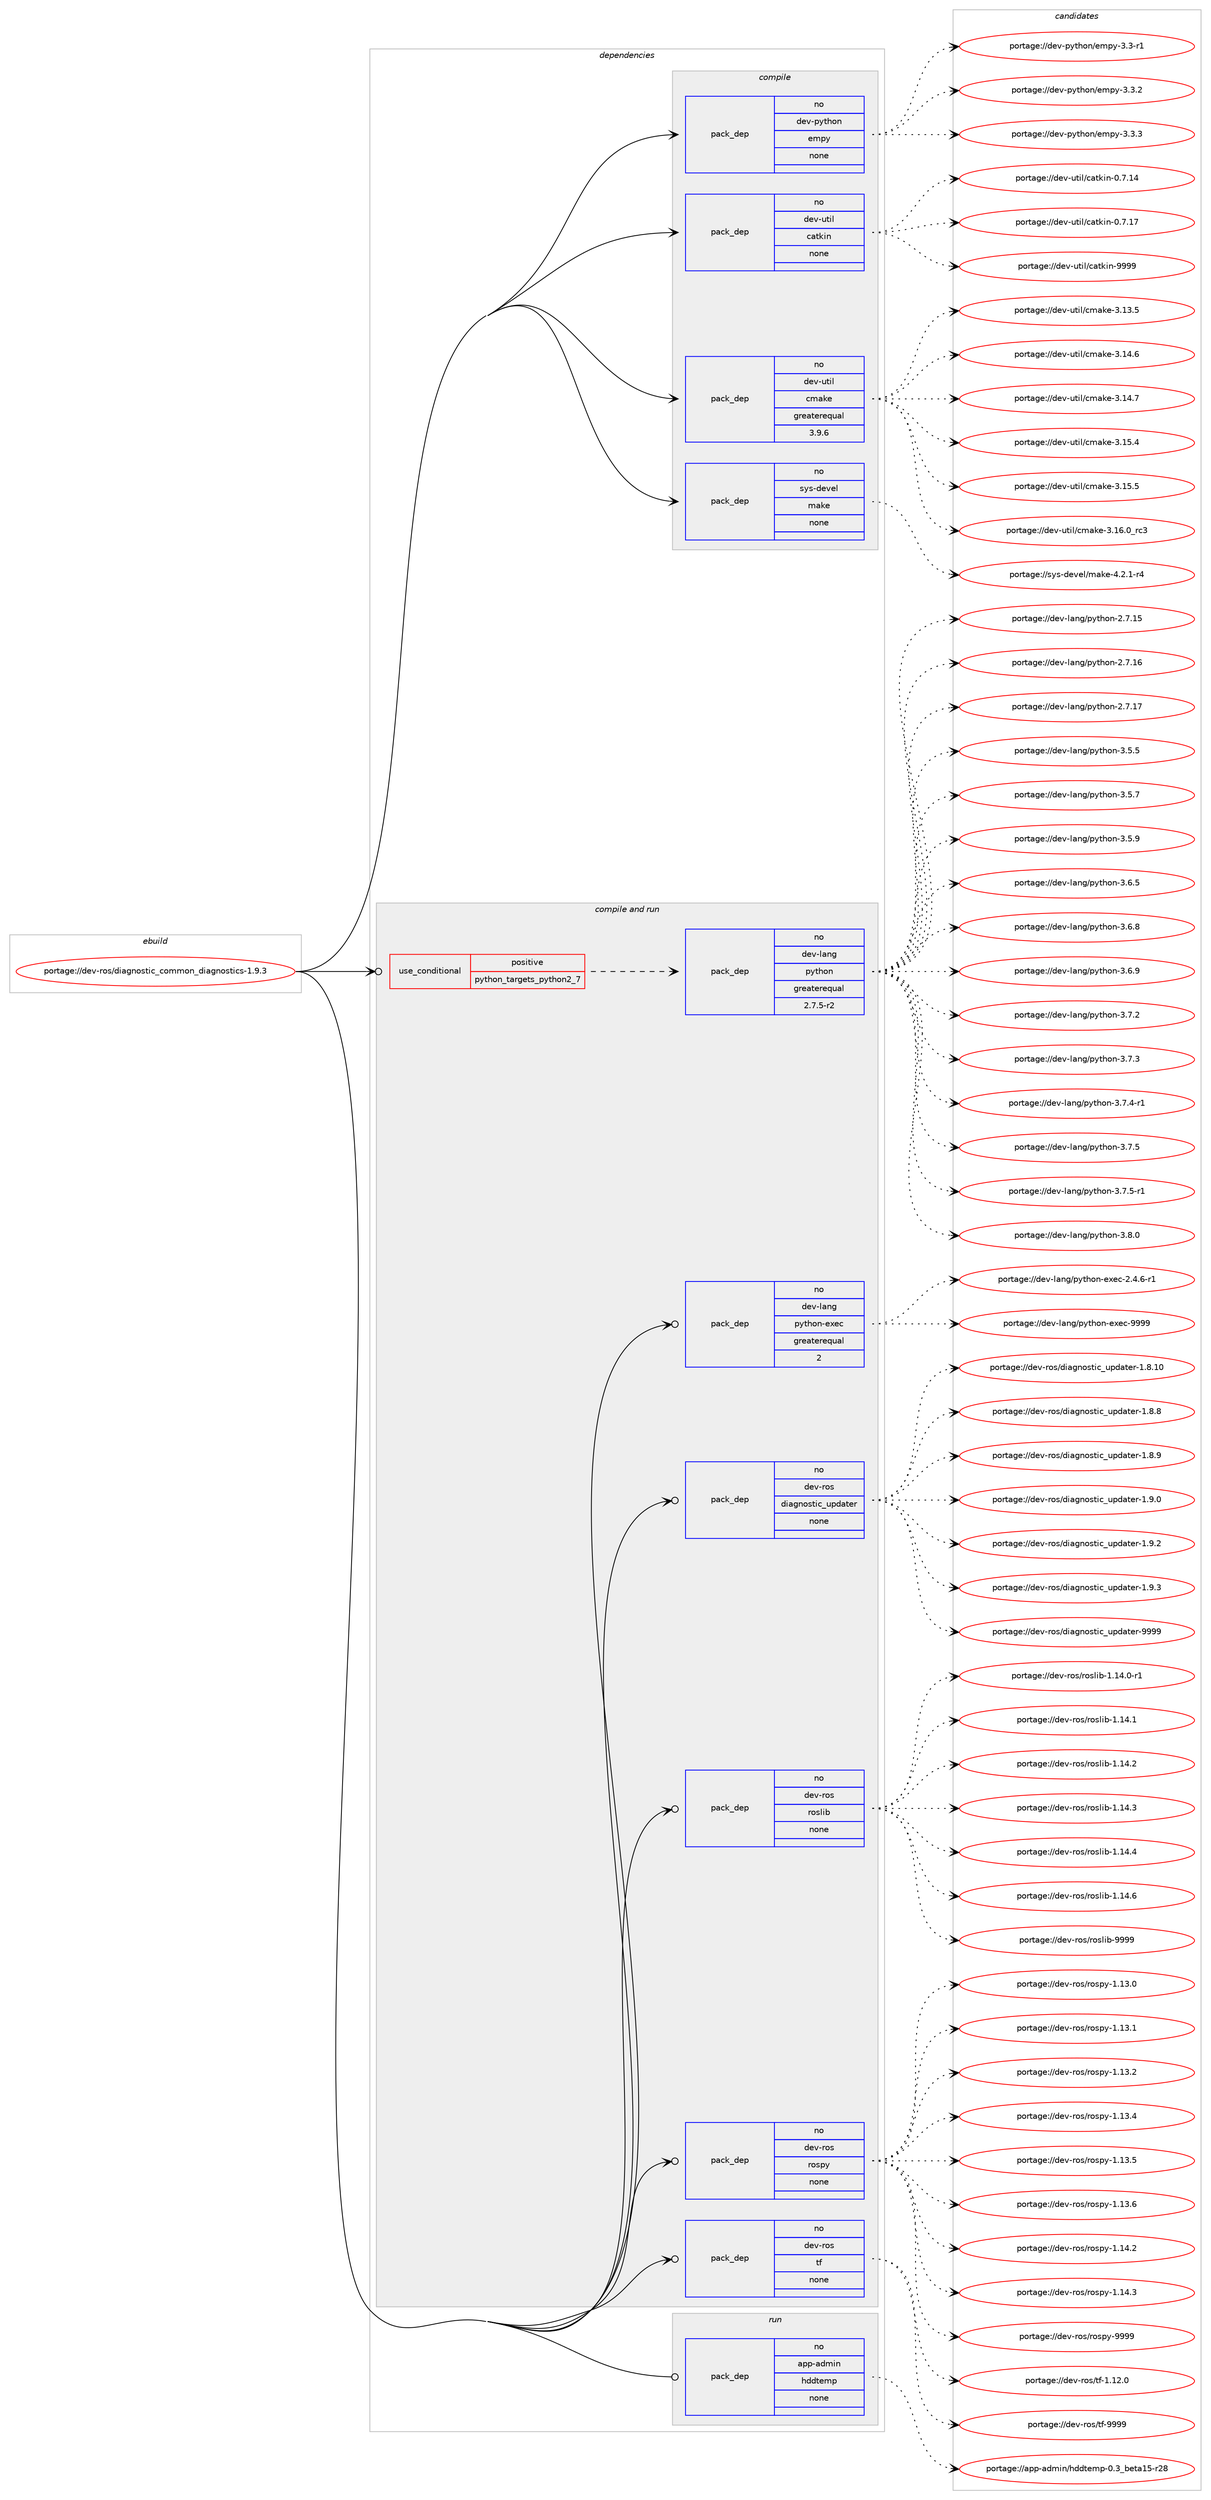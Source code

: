 digraph prolog {

# *************
# Graph options
# *************

newrank=true;
concentrate=true;
compound=true;
graph [rankdir=LR,fontname=Helvetica,fontsize=10,ranksep=1.5];#, ranksep=2.5, nodesep=0.2];
edge  [arrowhead=vee];
node  [fontname=Helvetica,fontsize=10];

# **********
# The ebuild
# **********

subgraph cluster_leftcol {
color=gray;
rank=same;
label=<<i>ebuild</i>>;
id [label="portage://dev-ros/diagnostic_common_diagnostics-1.9.3", color=red, width=4, href="../dev-ros/diagnostic_common_diagnostics-1.9.3.svg"];
}

# ****************
# The dependencies
# ****************

subgraph cluster_midcol {
color=gray;
label=<<i>dependencies</i>>;
subgraph cluster_compile {
fillcolor="#eeeeee";
style=filled;
label=<<i>compile</i>>;
subgraph pack140246 {
dependency186044 [label=<<TABLE BORDER="0" CELLBORDER="1" CELLSPACING="0" CELLPADDING="4" WIDTH="220"><TR><TD ROWSPAN="6" CELLPADDING="30">pack_dep</TD></TR><TR><TD WIDTH="110">no</TD></TR><TR><TD>dev-python</TD></TR><TR><TD>empy</TD></TR><TR><TD>none</TD></TR><TR><TD></TD></TR></TABLE>>, shape=none, color=blue];
}
id:e -> dependency186044:w [weight=20,style="solid",arrowhead="vee"];
subgraph pack140247 {
dependency186045 [label=<<TABLE BORDER="0" CELLBORDER="1" CELLSPACING="0" CELLPADDING="4" WIDTH="220"><TR><TD ROWSPAN="6" CELLPADDING="30">pack_dep</TD></TR><TR><TD WIDTH="110">no</TD></TR><TR><TD>dev-util</TD></TR><TR><TD>catkin</TD></TR><TR><TD>none</TD></TR><TR><TD></TD></TR></TABLE>>, shape=none, color=blue];
}
id:e -> dependency186045:w [weight=20,style="solid",arrowhead="vee"];
subgraph pack140248 {
dependency186046 [label=<<TABLE BORDER="0" CELLBORDER="1" CELLSPACING="0" CELLPADDING="4" WIDTH="220"><TR><TD ROWSPAN="6" CELLPADDING="30">pack_dep</TD></TR><TR><TD WIDTH="110">no</TD></TR><TR><TD>dev-util</TD></TR><TR><TD>cmake</TD></TR><TR><TD>greaterequal</TD></TR><TR><TD>3.9.6</TD></TR></TABLE>>, shape=none, color=blue];
}
id:e -> dependency186046:w [weight=20,style="solid",arrowhead="vee"];
subgraph pack140249 {
dependency186047 [label=<<TABLE BORDER="0" CELLBORDER="1" CELLSPACING="0" CELLPADDING="4" WIDTH="220"><TR><TD ROWSPAN="6" CELLPADDING="30">pack_dep</TD></TR><TR><TD WIDTH="110">no</TD></TR><TR><TD>sys-devel</TD></TR><TR><TD>make</TD></TR><TR><TD>none</TD></TR><TR><TD></TD></TR></TABLE>>, shape=none, color=blue];
}
id:e -> dependency186047:w [weight=20,style="solid",arrowhead="vee"];
}
subgraph cluster_compileandrun {
fillcolor="#eeeeee";
style=filled;
label=<<i>compile and run</i>>;
subgraph cond42372 {
dependency186048 [label=<<TABLE BORDER="0" CELLBORDER="1" CELLSPACING="0" CELLPADDING="4"><TR><TD ROWSPAN="3" CELLPADDING="10">use_conditional</TD></TR><TR><TD>positive</TD></TR><TR><TD>python_targets_python2_7</TD></TR></TABLE>>, shape=none, color=red];
subgraph pack140250 {
dependency186049 [label=<<TABLE BORDER="0" CELLBORDER="1" CELLSPACING="0" CELLPADDING="4" WIDTH="220"><TR><TD ROWSPAN="6" CELLPADDING="30">pack_dep</TD></TR><TR><TD WIDTH="110">no</TD></TR><TR><TD>dev-lang</TD></TR><TR><TD>python</TD></TR><TR><TD>greaterequal</TD></TR><TR><TD>2.7.5-r2</TD></TR></TABLE>>, shape=none, color=blue];
}
dependency186048:e -> dependency186049:w [weight=20,style="dashed",arrowhead="vee"];
}
id:e -> dependency186048:w [weight=20,style="solid",arrowhead="odotvee"];
subgraph pack140251 {
dependency186050 [label=<<TABLE BORDER="0" CELLBORDER="1" CELLSPACING="0" CELLPADDING="4" WIDTH="220"><TR><TD ROWSPAN="6" CELLPADDING="30">pack_dep</TD></TR><TR><TD WIDTH="110">no</TD></TR><TR><TD>dev-lang</TD></TR><TR><TD>python-exec</TD></TR><TR><TD>greaterequal</TD></TR><TR><TD>2</TD></TR></TABLE>>, shape=none, color=blue];
}
id:e -> dependency186050:w [weight=20,style="solid",arrowhead="odotvee"];
subgraph pack140252 {
dependency186051 [label=<<TABLE BORDER="0" CELLBORDER="1" CELLSPACING="0" CELLPADDING="4" WIDTH="220"><TR><TD ROWSPAN="6" CELLPADDING="30">pack_dep</TD></TR><TR><TD WIDTH="110">no</TD></TR><TR><TD>dev-ros</TD></TR><TR><TD>diagnostic_updater</TD></TR><TR><TD>none</TD></TR><TR><TD></TD></TR></TABLE>>, shape=none, color=blue];
}
id:e -> dependency186051:w [weight=20,style="solid",arrowhead="odotvee"];
subgraph pack140253 {
dependency186052 [label=<<TABLE BORDER="0" CELLBORDER="1" CELLSPACING="0" CELLPADDING="4" WIDTH="220"><TR><TD ROWSPAN="6" CELLPADDING="30">pack_dep</TD></TR><TR><TD WIDTH="110">no</TD></TR><TR><TD>dev-ros</TD></TR><TR><TD>roslib</TD></TR><TR><TD>none</TD></TR><TR><TD></TD></TR></TABLE>>, shape=none, color=blue];
}
id:e -> dependency186052:w [weight=20,style="solid",arrowhead="odotvee"];
subgraph pack140254 {
dependency186053 [label=<<TABLE BORDER="0" CELLBORDER="1" CELLSPACING="0" CELLPADDING="4" WIDTH="220"><TR><TD ROWSPAN="6" CELLPADDING="30">pack_dep</TD></TR><TR><TD WIDTH="110">no</TD></TR><TR><TD>dev-ros</TD></TR><TR><TD>rospy</TD></TR><TR><TD>none</TD></TR><TR><TD></TD></TR></TABLE>>, shape=none, color=blue];
}
id:e -> dependency186053:w [weight=20,style="solid",arrowhead="odotvee"];
subgraph pack140255 {
dependency186054 [label=<<TABLE BORDER="0" CELLBORDER="1" CELLSPACING="0" CELLPADDING="4" WIDTH="220"><TR><TD ROWSPAN="6" CELLPADDING="30">pack_dep</TD></TR><TR><TD WIDTH="110">no</TD></TR><TR><TD>dev-ros</TD></TR><TR><TD>tf</TD></TR><TR><TD>none</TD></TR><TR><TD></TD></TR></TABLE>>, shape=none, color=blue];
}
id:e -> dependency186054:w [weight=20,style="solid",arrowhead="odotvee"];
}
subgraph cluster_run {
fillcolor="#eeeeee";
style=filled;
label=<<i>run</i>>;
subgraph pack140256 {
dependency186055 [label=<<TABLE BORDER="0" CELLBORDER="1" CELLSPACING="0" CELLPADDING="4" WIDTH="220"><TR><TD ROWSPAN="6" CELLPADDING="30">pack_dep</TD></TR><TR><TD WIDTH="110">no</TD></TR><TR><TD>app-admin</TD></TR><TR><TD>hddtemp</TD></TR><TR><TD>none</TD></TR><TR><TD></TD></TR></TABLE>>, shape=none, color=blue];
}
id:e -> dependency186055:w [weight=20,style="solid",arrowhead="odot"];
}
}

# **************
# The candidates
# **************

subgraph cluster_choices {
rank=same;
color=gray;
label=<<i>candidates</i>>;

subgraph choice140246 {
color=black;
nodesep=1;
choiceportage1001011184511212111610411111047101109112121455146514511449 [label="portage://dev-python/empy-3.3-r1", color=red, width=4,href="../dev-python/empy-3.3-r1.svg"];
choiceportage1001011184511212111610411111047101109112121455146514650 [label="portage://dev-python/empy-3.3.2", color=red, width=4,href="../dev-python/empy-3.3.2.svg"];
choiceportage1001011184511212111610411111047101109112121455146514651 [label="portage://dev-python/empy-3.3.3", color=red, width=4,href="../dev-python/empy-3.3.3.svg"];
dependency186044:e -> choiceportage1001011184511212111610411111047101109112121455146514511449:w [style=dotted,weight="100"];
dependency186044:e -> choiceportage1001011184511212111610411111047101109112121455146514650:w [style=dotted,weight="100"];
dependency186044:e -> choiceportage1001011184511212111610411111047101109112121455146514651:w [style=dotted,weight="100"];
}
subgraph choice140247 {
color=black;
nodesep=1;
choiceportage1001011184511711610510847999711610710511045484655464952 [label="portage://dev-util/catkin-0.7.14", color=red, width=4,href="../dev-util/catkin-0.7.14.svg"];
choiceportage1001011184511711610510847999711610710511045484655464955 [label="portage://dev-util/catkin-0.7.17", color=red, width=4,href="../dev-util/catkin-0.7.17.svg"];
choiceportage100101118451171161051084799971161071051104557575757 [label="portage://dev-util/catkin-9999", color=red, width=4,href="../dev-util/catkin-9999.svg"];
dependency186045:e -> choiceportage1001011184511711610510847999711610710511045484655464952:w [style=dotted,weight="100"];
dependency186045:e -> choiceportage1001011184511711610510847999711610710511045484655464955:w [style=dotted,weight="100"];
dependency186045:e -> choiceportage100101118451171161051084799971161071051104557575757:w [style=dotted,weight="100"];
}
subgraph choice140248 {
color=black;
nodesep=1;
choiceportage1001011184511711610510847991099710710145514649514653 [label="portage://dev-util/cmake-3.13.5", color=red, width=4,href="../dev-util/cmake-3.13.5.svg"];
choiceportage1001011184511711610510847991099710710145514649524654 [label="portage://dev-util/cmake-3.14.6", color=red, width=4,href="../dev-util/cmake-3.14.6.svg"];
choiceportage1001011184511711610510847991099710710145514649524655 [label="portage://dev-util/cmake-3.14.7", color=red, width=4,href="../dev-util/cmake-3.14.7.svg"];
choiceportage1001011184511711610510847991099710710145514649534652 [label="portage://dev-util/cmake-3.15.4", color=red, width=4,href="../dev-util/cmake-3.15.4.svg"];
choiceportage1001011184511711610510847991099710710145514649534653 [label="portage://dev-util/cmake-3.15.5", color=red, width=4,href="../dev-util/cmake-3.15.5.svg"];
choiceportage1001011184511711610510847991099710710145514649544648951149951 [label="portage://dev-util/cmake-3.16.0_rc3", color=red, width=4,href="../dev-util/cmake-3.16.0_rc3.svg"];
dependency186046:e -> choiceportage1001011184511711610510847991099710710145514649514653:w [style=dotted,weight="100"];
dependency186046:e -> choiceportage1001011184511711610510847991099710710145514649524654:w [style=dotted,weight="100"];
dependency186046:e -> choiceportage1001011184511711610510847991099710710145514649524655:w [style=dotted,weight="100"];
dependency186046:e -> choiceportage1001011184511711610510847991099710710145514649534652:w [style=dotted,weight="100"];
dependency186046:e -> choiceportage1001011184511711610510847991099710710145514649534653:w [style=dotted,weight="100"];
dependency186046:e -> choiceportage1001011184511711610510847991099710710145514649544648951149951:w [style=dotted,weight="100"];
}
subgraph choice140249 {
color=black;
nodesep=1;
choiceportage1151211154510010111810110847109971071014552465046494511452 [label="portage://sys-devel/make-4.2.1-r4", color=red, width=4,href="../sys-devel/make-4.2.1-r4.svg"];
dependency186047:e -> choiceportage1151211154510010111810110847109971071014552465046494511452:w [style=dotted,weight="100"];
}
subgraph choice140250 {
color=black;
nodesep=1;
choiceportage10010111845108971101034711212111610411111045504655464953 [label="portage://dev-lang/python-2.7.15", color=red, width=4,href="../dev-lang/python-2.7.15.svg"];
choiceportage10010111845108971101034711212111610411111045504655464954 [label="portage://dev-lang/python-2.7.16", color=red, width=4,href="../dev-lang/python-2.7.16.svg"];
choiceportage10010111845108971101034711212111610411111045504655464955 [label="portage://dev-lang/python-2.7.17", color=red, width=4,href="../dev-lang/python-2.7.17.svg"];
choiceportage100101118451089711010347112121116104111110455146534653 [label="portage://dev-lang/python-3.5.5", color=red, width=4,href="../dev-lang/python-3.5.5.svg"];
choiceportage100101118451089711010347112121116104111110455146534655 [label="portage://dev-lang/python-3.5.7", color=red, width=4,href="../dev-lang/python-3.5.7.svg"];
choiceportage100101118451089711010347112121116104111110455146534657 [label="portage://dev-lang/python-3.5.9", color=red, width=4,href="../dev-lang/python-3.5.9.svg"];
choiceportage100101118451089711010347112121116104111110455146544653 [label="portage://dev-lang/python-3.6.5", color=red, width=4,href="../dev-lang/python-3.6.5.svg"];
choiceportage100101118451089711010347112121116104111110455146544656 [label="portage://dev-lang/python-3.6.8", color=red, width=4,href="../dev-lang/python-3.6.8.svg"];
choiceportage100101118451089711010347112121116104111110455146544657 [label="portage://dev-lang/python-3.6.9", color=red, width=4,href="../dev-lang/python-3.6.9.svg"];
choiceportage100101118451089711010347112121116104111110455146554650 [label="portage://dev-lang/python-3.7.2", color=red, width=4,href="../dev-lang/python-3.7.2.svg"];
choiceportage100101118451089711010347112121116104111110455146554651 [label="portage://dev-lang/python-3.7.3", color=red, width=4,href="../dev-lang/python-3.7.3.svg"];
choiceportage1001011184510897110103471121211161041111104551465546524511449 [label="portage://dev-lang/python-3.7.4-r1", color=red, width=4,href="../dev-lang/python-3.7.4-r1.svg"];
choiceportage100101118451089711010347112121116104111110455146554653 [label="portage://dev-lang/python-3.7.5", color=red, width=4,href="../dev-lang/python-3.7.5.svg"];
choiceportage1001011184510897110103471121211161041111104551465546534511449 [label="portage://dev-lang/python-3.7.5-r1", color=red, width=4,href="../dev-lang/python-3.7.5-r1.svg"];
choiceportage100101118451089711010347112121116104111110455146564648 [label="portage://dev-lang/python-3.8.0", color=red, width=4,href="../dev-lang/python-3.8.0.svg"];
dependency186049:e -> choiceportage10010111845108971101034711212111610411111045504655464953:w [style=dotted,weight="100"];
dependency186049:e -> choiceportage10010111845108971101034711212111610411111045504655464954:w [style=dotted,weight="100"];
dependency186049:e -> choiceportage10010111845108971101034711212111610411111045504655464955:w [style=dotted,weight="100"];
dependency186049:e -> choiceportage100101118451089711010347112121116104111110455146534653:w [style=dotted,weight="100"];
dependency186049:e -> choiceportage100101118451089711010347112121116104111110455146534655:w [style=dotted,weight="100"];
dependency186049:e -> choiceportage100101118451089711010347112121116104111110455146534657:w [style=dotted,weight="100"];
dependency186049:e -> choiceportage100101118451089711010347112121116104111110455146544653:w [style=dotted,weight="100"];
dependency186049:e -> choiceportage100101118451089711010347112121116104111110455146544656:w [style=dotted,weight="100"];
dependency186049:e -> choiceportage100101118451089711010347112121116104111110455146544657:w [style=dotted,weight="100"];
dependency186049:e -> choiceportage100101118451089711010347112121116104111110455146554650:w [style=dotted,weight="100"];
dependency186049:e -> choiceportage100101118451089711010347112121116104111110455146554651:w [style=dotted,weight="100"];
dependency186049:e -> choiceportage1001011184510897110103471121211161041111104551465546524511449:w [style=dotted,weight="100"];
dependency186049:e -> choiceportage100101118451089711010347112121116104111110455146554653:w [style=dotted,weight="100"];
dependency186049:e -> choiceportage1001011184510897110103471121211161041111104551465546534511449:w [style=dotted,weight="100"];
dependency186049:e -> choiceportage100101118451089711010347112121116104111110455146564648:w [style=dotted,weight="100"];
}
subgraph choice140251 {
color=black;
nodesep=1;
choiceportage10010111845108971101034711212111610411111045101120101994550465246544511449 [label="portage://dev-lang/python-exec-2.4.6-r1", color=red, width=4,href="../dev-lang/python-exec-2.4.6-r1.svg"];
choiceportage10010111845108971101034711212111610411111045101120101994557575757 [label="portage://dev-lang/python-exec-9999", color=red, width=4,href="../dev-lang/python-exec-9999.svg"];
dependency186050:e -> choiceportage10010111845108971101034711212111610411111045101120101994550465246544511449:w [style=dotted,weight="100"];
dependency186050:e -> choiceportage10010111845108971101034711212111610411111045101120101994557575757:w [style=dotted,weight="100"];
}
subgraph choice140252 {
color=black;
nodesep=1;
choiceportage10010111845114111115471001059710311011111511610599951171121009711610111445494656464948 [label="portage://dev-ros/diagnostic_updater-1.8.10", color=red, width=4,href="../dev-ros/diagnostic_updater-1.8.10.svg"];
choiceportage100101118451141111154710010597103110111115116105999511711210097116101114454946564656 [label="portage://dev-ros/diagnostic_updater-1.8.8", color=red, width=4,href="../dev-ros/diagnostic_updater-1.8.8.svg"];
choiceportage100101118451141111154710010597103110111115116105999511711210097116101114454946564657 [label="portage://dev-ros/diagnostic_updater-1.8.9", color=red, width=4,href="../dev-ros/diagnostic_updater-1.8.9.svg"];
choiceportage100101118451141111154710010597103110111115116105999511711210097116101114454946574648 [label="portage://dev-ros/diagnostic_updater-1.9.0", color=red, width=4,href="../dev-ros/diagnostic_updater-1.9.0.svg"];
choiceportage100101118451141111154710010597103110111115116105999511711210097116101114454946574650 [label="portage://dev-ros/diagnostic_updater-1.9.2", color=red, width=4,href="../dev-ros/diagnostic_updater-1.9.2.svg"];
choiceportage100101118451141111154710010597103110111115116105999511711210097116101114454946574651 [label="portage://dev-ros/diagnostic_updater-1.9.3", color=red, width=4,href="../dev-ros/diagnostic_updater-1.9.3.svg"];
choiceportage1001011184511411111547100105971031101111151161059995117112100971161011144557575757 [label="portage://dev-ros/diagnostic_updater-9999", color=red, width=4,href="../dev-ros/diagnostic_updater-9999.svg"];
dependency186051:e -> choiceportage10010111845114111115471001059710311011111511610599951171121009711610111445494656464948:w [style=dotted,weight="100"];
dependency186051:e -> choiceportage100101118451141111154710010597103110111115116105999511711210097116101114454946564656:w [style=dotted,weight="100"];
dependency186051:e -> choiceportage100101118451141111154710010597103110111115116105999511711210097116101114454946564657:w [style=dotted,weight="100"];
dependency186051:e -> choiceportage100101118451141111154710010597103110111115116105999511711210097116101114454946574648:w [style=dotted,weight="100"];
dependency186051:e -> choiceportage100101118451141111154710010597103110111115116105999511711210097116101114454946574650:w [style=dotted,weight="100"];
dependency186051:e -> choiceportage100101118451141111154710010597103110111115116105999511711210097116101114454946574651:w [style=dotted,weight="100"];
dependency186051:e -> choiceportage1001011184511411111547100105971031101111151161059995117112100971161011144557575757:w [style=dotted,weight="100"];
}
subgraph choice140253 {
color=black;
nodesep=1;
choiceportage100101118451141111154711411111510810598454946495246484511449 [label="portage://dev-ros/roslib-1.14.0-r1", color=red, width=4,href="../dev-ros/roslib-1.14.0-r1.svg"];
choiceportage10010111845114111115471141111151081059845494649524649 [label="portage://dev-ros/roslib-1.14.1", color=red, width=4,href="../dev-ros/roslib-1.14.1.svg"];
choiceportage10010111845114111115471141111151081059845494649524650 [label="portage://dev-ros/roslib-1.14.2", color=red, width=4,href="../dev-ros/roslib-1.14.2.svg"];
choiceportage10010111845114111115471141111151081059845494649524651 [label="portage://dev-ros/roslib-1.14.3", color=red, width=4,href="../dev-ros/roslib-1.14.3.svg"];
choiceportage10010111845114111115471141111151081059845494649524652 [label="portage://dev-ros/roslib-1.14.4", color=red, width=4,href="../dev-ros/roslib-1.14.4.svg"];
choiceportage10010111845114111115471141111151081059845494649524654 [label="portage://dev-ros/roslib-1.14.6", color=red, width=4,href="../dev-ros/roslib-1.14.6.svg"];
choiceportage1001011184511411111547114111115108105984557575757 [label="portage://dev-ros/roslib-9999", color=red, width=4,href="../dev-ros/roslib-9999.svg"];
dependency186052:e -> choiceportage100101118451141111154711411111510810598454946495246484511449:w [style=dotted,weight="100"];
dependency186052:e -> choiceportage10010111845114111115471141111151081059845494649524649:w [style=dotted,weight="100"];
dependency186052:e -> choiceportage10010111845114111115471141111151081059845494649524650:w [style=dotted,weight="100"];
dependency186052:e -> choiceportage10010111845114111115471141111151081059845494649524651:w [style=dotted,weight="100"];
dependency186052:e -> choiceportage10010111845114111115471141111151081059845494649524652:w [style=dotted,weight="100"];
dependency186052:e -> choiceportage10010111845114111115471141111151081059845494649524654:w [style=dotted,weight="100"];
dependency186052:e -> choiceportage1001011184511411111547114111115108105984557575757:w [style=dotted,weight="100"];
}
subgraph choice140254 {
color=black;
nodesep=1;
choiceportage100101118451141111154711411111511212145494649514648 [label="portage://dev-ros/rospy-1.13.0", color=red, width=4,href="../dev-ros/rospy-1.13.0.svg"];
choiceportage100101118451141111154711411111511212145494649514649 [label="portage://dev-ros/rospy-1.13.1", color=red, width=4,href="../dev-ros/rospy-1.13.1.svg"];
choiceportage100101118451141111154711411111511212145494649514650 [label="portage://dev-ros/rospy-1.13.2", color=red, width=4,href="../dev-ros/rospy-1.13.2.svg"];
choiceportage100101118451141111154711411111511212145494649514652 [label="portage://dev-ros/rospy-1.13.4", color=red, width=4,href="../dev-ros/rospy-1.13.4.svg"];
choiceportage100101118451141111154711411111511212145494649514653 [label="portage://dev-ros/rospy-1.13.5", color=red, width=4,href="../dev-ros/rospy-1.13.5.svg"];
choiceportage100101118451141111154711411111511212145494649514654 [label="portage://dev-ros/rospy-1.13.6", color=red, width=4,href="../dev-ros/rospy-1.13.6.svg"];
choiceportage100101118451141111154711411111511212145494649524650 [label="portage://dev-ros/rospy-1.14.2", color=red, width=4,href="../dev-ros/rospy-1.14.2.svg"];
choiceportage100101118451141111154711411111511212145494649524651 [label="portage://dev-ros/rospy-1.14.3", color=red, width=4,href="../dev-ros/rospy-1.14.3.svg"];
choiceportage10010111845114111115471141111151121214557575757 [label="portage://dev-ros/rospy-9999", color=red, width=4,href="../dev-ros/rospy-9999.svg"];
dependency186053:e -> choiceportage100101118451141111154711411111511212145494649514648:w [style=dotted,weight="100"];
dependency186053:e -> choiceportage100101118451141111154711411111511212145494649514649:w [style=dotted,weight="100"];
dependency186053:e -> choiceportage100101118451141111154711411111511212145494649514650:w [style=dotted,weight="100"];
dependency186053:e -> choiceportage100101118451141111154711411111511212145494649514652:w [style=dotted,weight="100"];
dependency186053:e -> choiceportage100101118451141111154711411111511212145494649514653:w [style=dotted,weight="100"];
dependency186053:e -> choiceportage100101118451141111154711411111511212145494649514654:w [style=dotted,weight="100"];
dependency186053:e -> choiceportage100101118451141111154711411111511212145494649524650:w [style=dotted,weight="100"];
dependency186053:e -> choiceportage100101118451141111154711411111511212145494649524651:w [style=dotted,weight="100"];
dependency186053:e -> choiceportage10010111845114111115471141111151121214557575757:w [style=dotted,weight="100"];
}
subgraph choice140255 {
color=black;
nodesep=1;
choiceportage100101118451141111154711610245494649504648 [label="portage://dev-ros/tf-1.12.0", color=red, width=4,href="../dev-ros/tf-1.12.0.svg"];
choiceportage10010111845114111115471161024557575757 [label="portage://dev-ros/tf-9999", color=red, width=4,href="../dev-ros/tf-9999.svg"];
dependency186054:e -> choiceportage100101118451141111154711610245494649504648:w [style=dotted,weight="100"];
dependency186054:e -> choiceportage10010111845114111115471161024557575757:w [style=dotted,weight="100"];
}
subgraph choice140256 {
color=black;
nodesep=1;
choiceportage97112112459710010910511047104100100116101109112454846519598101116974953451145056 [label="portage://app-admin/hddtemp-0.3_beta15-r28", color=red, width=4,href="../app-admin/hddtemp-0.3_beta15-r28.svg"];
dependency186055:e -> choiceportage97112112459710010910511047104100100116101109112454846519598101116974953451145056:w [style=dotted,weight="100"];
}
}

}
